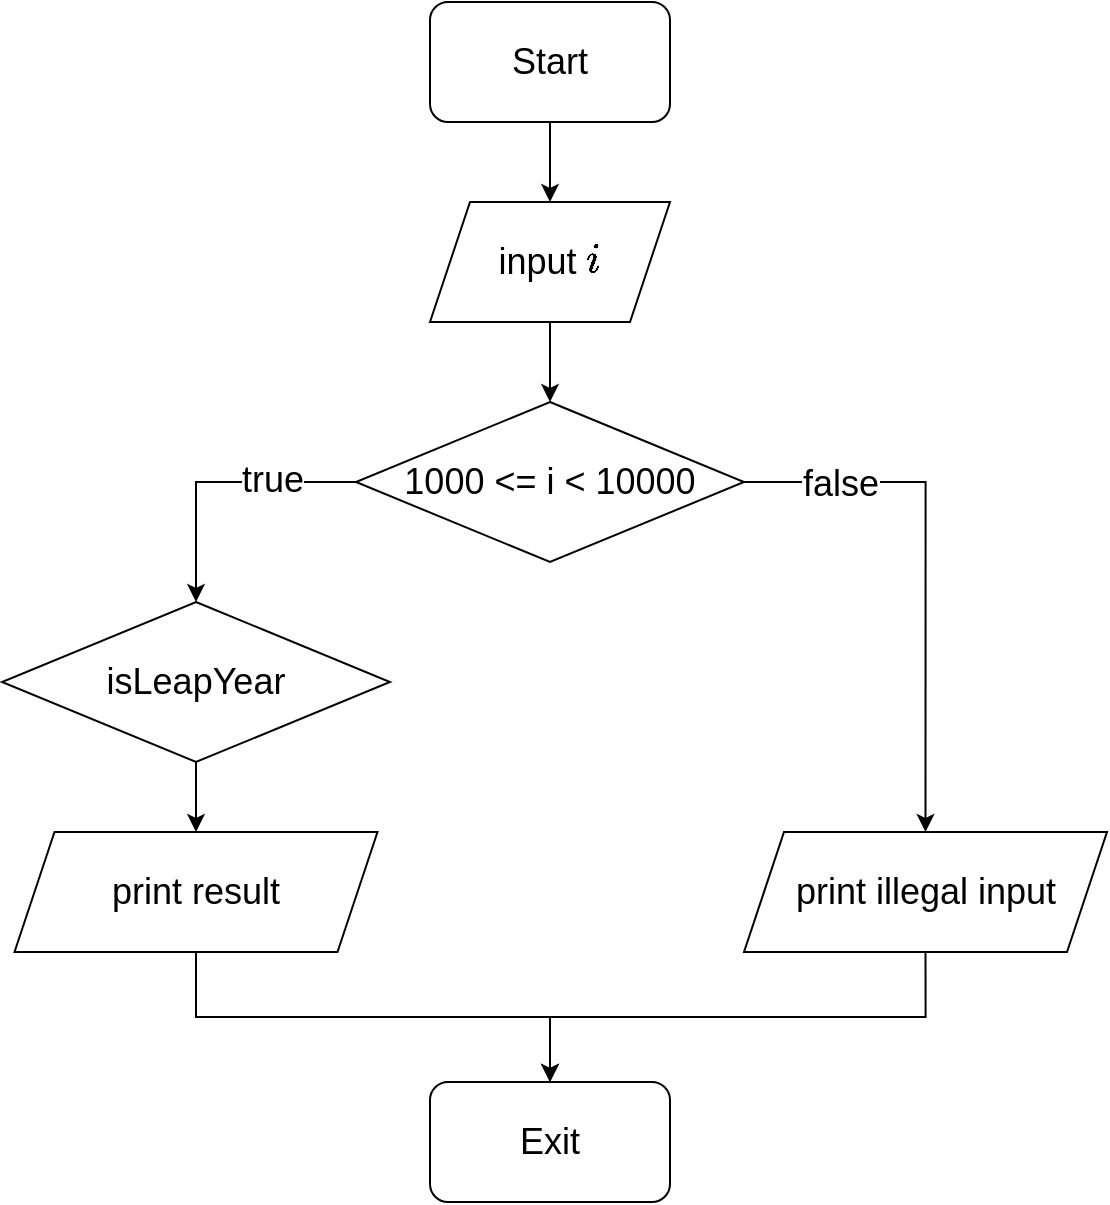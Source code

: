 <mxfile version="15.4.0" type="device"><diagram id="C5RBs43oDa-KdzZeNtuy" name="Page-1"><mxGraphModel dx="946" dy="672" grid="1" gridSize="10" guides="1" tooltips="1" connect="1" arrows="1" fold="1" page="1" pageScale="1" pageWidth="827" pageHeight="1169" math="0" shadow="0"><root><mxCell id="WIyWlLk6GJQsqaUBKTNV-0"/><mxCell id="WIyWlLk6GJQsqaUBKTNV-1" parent="WIyWlLk6GJQsqaUBKTNV-0"/><mxCell id="d2jbgLohe8gnS_vX7_il-2" style="edgeStyle=orthogonalEdgeStyle;rounded=0;orthogonalLoop=1;jettySize=auto;html=1;exitX=0.5;exitY=1;exitDx=0;exitDy=0;entryX=0.5;entryY=0;entryDx=0;entryDy=0;fontSize=18;" edge="1" parent="WIyWlLk6GJQsqaUBKTNV-1" source="d2jbgLohe8gnS_vX7_il-0" target="d2jbgLohe8gnS_vX7_il-1"><mxGeometry relative="1" as="geometry"/></mxCell><mxCell id="d2jbgLohe8gnS_vX7_il-0" value="Start" style="rounded=1;whiteSpace=wrap;html=1;fontSize=18;" vertex="1" parent="WIyWlLk6GJQsqaUBKTNV-1"><mxGeometry x="414" y="140" width="120" height="60" as="geometry"/></mxCell><mxCell id="d2jbgLohe8gnS_vX7_il-4" style="edgeStyle=orthogonalEdgeStyle;rounded=0;orthogonalLoop=1;jettySize=auto;html=1;exitX=0.5;exitY=1;exitDx=0;exitDy=0;entryX=0.5;entryY=0;entryDx=0;entryDy=0;fontSize=18;" edge="1" parent="WIyWlLk6GJQsqaUBKTNV-1" source="d2jbgLohe8gnS_vX7_il-1" target="d2jbgLohe8gnS_vX7_il-3"><mxGeometry relative="1" as="geometry"/></mxCell><mxCell id="d2jbgLohe8gnS_vX7_il-1" value="input `i`" style="shape=parallelogram;perimeter=parallelogramPerimeter;whiteSpace=wrap;html=1;fixedSize=1;fontSize=18;" vertex="1" parent="WIyWlLk6GJQsqaUBKTNV-1"><mxGeometry x="414" y="240" width="120" height="60" as="geometry"/></mxCell><mxCell id="d2jbgLohe8gnS_vX7_il-12" style="edgeStyle=orthogonalEdgeStyle;rounded=0;orthogonalLoop=1;jettySize=auto;html=1;exitX=0;exitY=0.5;exitDx=0;exitDy=0;entryX=0.5;entryY=0;entryDx=0;entryDy=0;fontSize=18;" edge="1" parent="WIyWlLk6GJQsqaUBKTNV-1" source="d2jbgLohe8gnS_vX7_il-3" target="d2jbgLohe8gnS_vX7_il-11"><mxGeometry relative="1" as="geometry"/></mxCell><mxCell id="d2jbgLohe8gnS_vX7_il-21" value="true" style="edgeLabel;html=1;align=center;verticalAlign=middle;resizable=0;points=[];fontSize=18;" vertex="1" connectable="0" parent="d2jbgLohe8gnS_vX7_il-12"><mxGeometry x="-0.4" y="-1" relative="1" as="geometry"><mxPoint as="offset"/></mxGeometry></mxCell><mxCell id="d2jbgLohe8gnS_vX7_il-27" style="edgeStyle=orthogonalEdgeStyle;rounded=0;orthogonalLoop=1;jettySize=auto;html=1;exitX=1;exitY=0.5;exitDx=0;exitDy=0;entryX=0.5;entryY=0;entryDx=0;entryDy=0;fontSize=18;" edge="1" parent="WIyWlLk6GJQsqaUBKTNV-1" source="d2jbgLohe8gnS_vX7_il-3" target="d2jbgLohe8gnS_vX7_il-26"><mxGeometry relative="1" as="geometry"/></mxCell><mxCell id="d2jbgLohe8gnS_vX7_il-28" value="false" style="edgeLabel;html=1;align=center;verticalAlign=middle;resizable=0;points=[];fontSize=18;" vertex="1" connectable="0" parent="d2jbgLohe8gnS_vX7_il-27"><mxGeometry x="-0.639" y="-1" relative="1" as="geometry"><mxPoint as="offset"/></mxGeometry></mxCell><mxCell id="d2jbgLohe8gnS_vX7_il-3" value="1000 &amp;lt;= i &amp;lt; 10000" style="rhombus;whiteSpace=wrap;html=1;fontSize=18;" vertex="1" parent="WIyWlLk6GJQsqaUBKTNV-1"><mxGeometry x="377" y="340" width="194" height="80" as="geometry"/></mxCell><mxCell id="d2jbgLohe8gnS_vX7_il-19" style="edgeStyle=orthogonalEdgeStyle;rounded=0;orthogonalLoop=1;jettySize=auto;html=1;exitX=0.5;exitY=1;exitDx=0;exitDy=0;entryX=0.5;entryY=0;entryDx=0;entryDy=0;fontSize=18;" edge="1" parent="WIyWlLk6GJQsqaUBKTNV-1" source="d2jbgLohe8gnS_vX7_il-11" target="d2jbgLohe8gnS_vX7_il-18"><mxGeometry relative="1" as="geometry"/></mxCell><mxCell id="d2jbgLohe8gnS_vX7_il-11" value="isLeapYear" style="rhombus;whiteSpace=wrap;html=1;fontSize=18;" vertex="1" parent="WIyWlLk6GJQsqaUBKTNV-1"><mxGeometry x="200" y="440" width="194" height="80" as="geometry"/></mxCell><mxCell id="d2jbgLohe8gnS_vX7_il-29" style="edgeStyle=orthogonalEdgeStyle;rounded=0;orthogonalLoop=1;jettySize=auto;html=1;exitX=0.5;exitY=1;exitDx=0;exitDy=0;entryX=0.5;entryY=0;entryDx=0;entryDy=0;fontSize=18;" edge="1" parent="WIyWlLk6GJQsqaUBKTNV-1" source="d2jbgLohe8gnS_vX7_il-18" target="d2jbgLohe8gnS_vX7_il-25"><mxGeometry relative="1" as="geometry"/></mxCell><mxCell id="d2jbgLohe8gnS_vX7_il-18" value="print result" style="shape=parallelogram;perimeter=parallelogramPerimeter;whiteSpace=wrap;html=1;fixedSize=1;fontSize=18;" vertex="1" parent="WIyWlLk6GJQsqaUBKTNV-1"><mxGeometry x="206.25" y="555" width="181.5" height="60" as="geometry"/></mxCell><mxCell id="d2jbgLohe8gnS_vX7_il-25" value="Exit" style="rounded=1;whiteSpace=wrap;html=1;fontSize=18;" vertex="1" parent="WIyWlLk6GJQsqaUBKTNV-1"><mxGeometry x="414" y="680" width="120" height="60" as="geometry"/></mxCell><mxCell id="d2jbgLohe8gnS_vX7_il-30" style="edgeStyle=orthogonalEdgeStyle;rounded=0;orthogonalLoop=1;jettySize=auto;html=1;exitX=0.5;exitY=1;exitDx=0;exitDy=0;entryX=0.5;entryY=0;entryDx=0;entryDy=0;fontSize=18;" edge="1" parent="WIyWlLk6GJQsqaUBKTNV-1" source="d2jbgLohe8gnS_vX7_il-26" target="d2jbgLohe8gnS_vX7_il-25"><mxGeometry relative="1" as="geometry"/></mxCell><mxCell id="d2jbgLohe8gnS_vX7_il-26" value="print illegal input" style="shape=parallelogram;perimeter=parallelogramPerimeter;whiteSpace=wrap;html=1;fixedSize=1;fontSize=18;" vertex="1" parent="WIyWlLk6GJQsqaUBKTNV-1"><mxGeometry x="571" y="555" width="181.5" height="60" as="geometry"/></mxCell></root></mxGraphModel></diagram></mxfile>